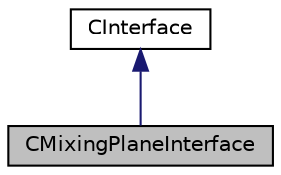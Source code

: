 digraph "CMixingPlaneInterface"
{
 // LATEX_PDF_SIZE
  edge [fontname="Helvetica",fontsize="10",labelfontname="Helvetica",labelfontsize="10"];
  node [fontname="Helvetica",fontsize="10",shape=record];
  Node1 [label="CMixingPlaneInterface",height=0.2,width=0.4,color="black", fillcolor="grey75", style="filled", fontcolor="black",tooltip="Mixing plane interface for turbomachinery."];
  Node2 -> Node1 [dir="back",color="midnightblue",fontsize="10",style="solid",fontname="Helvetica"];
  Node2 [label="CInterface",height=0.2,width=0.4,color="black", fillcolor="white", style="filled",URL="$classCInterface.html",tooltip="Main class for defining the physical transfer of information."];
}
